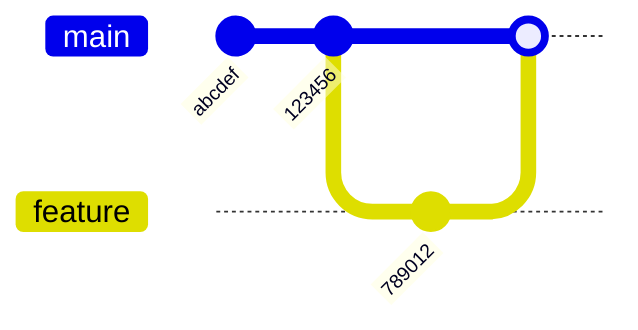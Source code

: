 gitGraph
    %% Need to manually set id, otherwise they are auto-generated
    commit id: "abcdef"
    commit id: "123456"
    branch feature
    commit id: "789012"
    checkout main
    merge feature